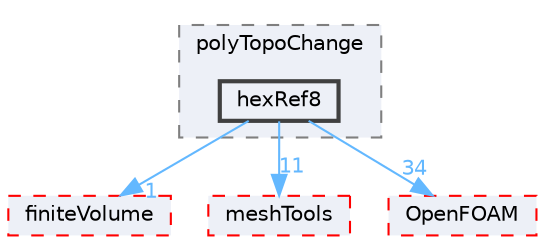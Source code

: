 digraph "src/dynamicMesh/polyTopoChange/polyTopoChange/hexRef8"
{
 // LATEX_PDF_SIZE
  bgcolor="transparent";
  edge [fontname=Helvetica,fontsize=10,labelfontname=Helvetica,labelfontsize=10];
  node [fontname=Helvetica,fontsize=10,shape=box,height=0.2,width=0.4];
  compound=true
  subgraph clusterdir_312178702b93695831f6550a8adac170 {
    graph [ bgcolor="#edf0f7", pencolor="grey50", label="polyTopoChange", fontname=Helvetica,fontsize=10 style="filled,dashed", URL="dir_312178702b93695831f6550a8adac170.html",tooltip=""]
  dir_d677ce20842980bf1fac1db8ae9e561b [label="hexRef8", fillcolor="#edf0f7", color="grey25", style="filled,bold", URL="dir_d677ce20842980bf1fac1db8ae9e561b.html",tooltip=""];
  }
  dir_9bd15774b555cf7259a6fa18f99fe99b [label="finiteVolume", fillcolor="#edf0f7", color="red", style="filled,dashed", URL="dir_9bd15774b555cf7259a6fa18f99fe99b.html",tooltip=""];
  dir_ae30ad0bef50cf391b24c614251bb9fd [label="meshTools", fillcolor="#edf0f7", color="red", style="filled,dashed", URL="dir_ae30ad0bef50cf391b24c614251bb9fd.html",tooltip=""];
  dir_c5473ff19b20e6ec4dfe5c310b3778a8 [label="OpenFOAM", fillcolor="#edf0f7", color="red", style="filled,dashed", URL="dir_c5473ff19b20e6ec4dfe5c310b3778a8.html",tooltip=""];
  dir_d677ce20842980bf1fac1db8ae9e561b->dir_9bd15774b555cf7259a6fa18f99fe99b [headlabel="1", labeldistance=1.5 headhref="dir_001739_001387.html" href="dir_001739_001387.html" color="steelblue1" fontcolor="steelblue1"];
  dir_d677ce20842980bf1fac1db8ae9e561b->dir_ae30ad0bef50cf391b24c614251bb9fd [headlabel="11", labeldistance=1.5 headhref="dir_001739_002382.html" href="dir_001739_002382.html" color="steelblue1" fontcolor="steelblue1"];
  dir_d677ce20842980bf1fac1db8ae9e561b->dir_c5473ff19b20e6ec4dfe5c310b3778a8 [headlabel="34", labeldistance=1.5 headhref="dir_001739_002695.html" href="dir_001739_002695.html" color="steelblue1" fontcolor="steelblue1"];
}
